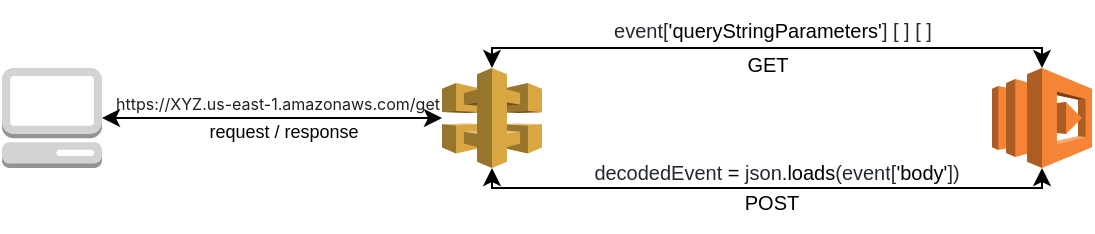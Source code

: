 <mxfile version="15.4.3" type="device"><diagram id="qe0Ff-P3O27UyBgQaJVh" name="Page-1"><mxGraphModel dx="865" dy="443" grid="1" gridSize="25" guides="1" tooltips="1" connect="1" arrows="1" fold="1" page="1" pageScale="1" pageWidth="850" pageHeight="1100" math="0" shadow="0"><root><mxCell id="0"/><mxCell id="1" parent="0"/><mxCell id="kZgdfSla2HynRtfzqu0Y-30" value="&lt;span style=&quot;color: rgb(33 , 33 , 33) ; font-family: &amp;#34;inter&amp;#34; , &amp;#34;opensans&amp;#34; , &amp;#34;helvetica&amp;#34; , &amp;#34;arial&amp;#34; , sans-serif ; text-align: left ; background-color: rgb(255 , 255 , 255)&quot;&gt;&lt;font style=&quot;font-size: 8px&quot;&gt;https://XYZ.us-east-1.amazonaws.com/get&lt;/font&gt;&lt;/span&gt;" style="text;html=1;strokeColor=none;fillColor=none;align=center;verticalAlign=middle;whiteSpace=wrap;rounded=0;fontSize=10;" parent="1" vertex="1"><mxGeometry x="119" y="327" width="198" height="30" as="geometry"/></mxCell><mxCell id="q8ppi3i6M8FPERfnysib-1" value="" style="outlineConnect=0;dashed=0;verticalLabelPosition=bottom;verticalAlign=top;align=center;html=1;shape=mxgraph.aws3.management_console;fillColor=#D2D3D3;gradientColor=none;" parent="1" vertex="1"><mxGeometry x="80" y="325" width="50" height="50" as="geometry"/></mxCell><mxCell id="q8ppi3i6M8FPERfnysib-83" value="" style="outlineConnect=0;dashed=0;verticalLabelPosition=bottom;verticalAlign=top;align=center;html=1;shape=mxgraph.aws3.api_gateway;fillColor=#D9A741;gradientColor=none;" parent="1" vertex="1"><mxGeometry x="300" y="325" width="50" height="50" as="geometry"/></mxCell><mxCell id="q8ppi3i6M8FPERfnysib-84" value="" style="outlineConnect=0;dashed=0;verticalLabelPosition=bottom;verticalAlign=top;align=center;html=1;shape=mxgraph.aws3.lambda;fillColor=#F58534;gradientColor=none;" parent="1" vertex="1"><mxGeometry x="575" y="325" width="50" height="50" as="geometry"/></mxCell><mxCell id="kZgdfSla2HynRtfzqu0Y-14" value="&lt;font style=&quot;font-size: 10px&quot;&gt;&lt;span class=&quot;pl-s1&quot; style=&quot;box-sizing: border-box ; color: rgb(36 , 41 , 47) ; background-color: rgb(255 , 255 , 255)&quot;&gt;event&lt;/span&gt;&lt;span style=&quot;color: rgb(36 , 41 , 47) ; background-color: rgb(255 , 255 , 255)&quot;&gt;[&lt;/span&gt;&lt;span class=&quot;pl-s&quot; style=&quot;box-sizing: border-box ; background-color: rgb(255 , 255 , 255)&quot;&gt;'queryStringParameters'&lt;/span&gt;&lt;span style=&quot;color: rgb(36 , 41 , 47) ; background-color: rgb(255 , 255 , 255)&quot;&gt;] [ ] [ ]&lt;/span&gt;&lt;/font&gt;" style="text;html=1;strokeColor=none;fillColor=none;align=center;verticalAlign=middle;whiteSpace=wrap;rounded=0;fontSize=9;" parent="1" vertex="1"><mxGeometry x="328" y="291" width="275" height="30" as="geometry"/></mxCell><mxCell id="kZgdfSla2HynRtfzqu0Y-19" value="&lt;font style=&quot;font-size: 10px&quot;&gt;&lt;span class=&quot;pl-s1&quot; style=&quot;box-sizing: border-box ; color: rgb(36 , 41 , 47) ; background-color: rgb(255 , 255 , 255)&quot;&gt;decodedEvent&lt;/span&gt;&lt;span style=&quot;color: rgb(36 , 41 , 47) ; background-color: rgb(255 , 255 , 255)&quot;&gt; &lt;/span&gt;&lt;span class=&quot;pl-c1&quot; style=&quot;box-sizing: border-box ; background-color: rgb(255 , 255 , 255)&quot;&gt;=&lt;/span&gt;&lt;span style=&quot;color: rgb(36 , 41 , 47) ; background-color: rgb(255 , 255 , 255)&quot;&gt; &lt;/span&gt;&lt;span class=&quot;pl-s1&quot; style=&quot;box-sizing: border-box ; color: rgb(36 , 41 , 47) ; background-color: rgb(255 , 255 , 255)&quot;&gt;json&lt;/span&gt;&lt;span style=&quot;color: rgb(36 , 41 , 47) ; background-color: rgb(255 , 255 , 255)&quot;&gt;.&lt;/span&gt;&lt;span class=&quot;pl-en&quot; style=&quot;box-sizing: border-box ; background-color: rgb(255 , 255 , 255)&quot;&gt;loads&lt;/span&gt;&lt;span style=&quot;color: rgb(36 , 41 , 47) ; background-color: rgb(255 , 255 , 255)&quot;&gt;(&lt;/span&gt;&lt;span class=&quot;pl-s1&quot; style=&quot;box-sizing: border-box ; color: rgb(36 , 41 , 47) ; background-color: rgb(255 , 255 , 255)&quot;&gt;event&lt;/span&gt;&lt;span style=&quot;color: rgb(36 , 41 , 47) ; background-color: rgb(255 , 255 , 255)&quot;&gt;[&lt;/span&gt;&lt;span class=&quot;pl-s&quot; style=&quot;box-sizing: border-box ; background-color: rgb(255 , 255 , 255)&quot;&gt;'body'&lt;/span&gt;&lt;span style=&quot;color: rgb(36 , 41 , 47) ; background-color: rgb(255 , 255 , 255)&quot;&gt;])&lt;/span&gt;&lt;/font&gt;" style="text;html=1;strokeColor=none;fillColor=none;align=center;verticalAlign=middle;whiteSpace=wrap;rounded=0;fontSize=9;" parent="1" vertex="1"><mxGeometry x="325" y="362" width="285" height="30" as="geometry"/></mxCell><mxCell id="kZgdfSla2HynRtfzqu0Y-22" value="" style="endArrow=classic;startArrow=classic;html=1;rounded=0;fontSize=9;edgeStyle=orthogonalEdgeStyle;entryX=0.5;entryY=0;entryDx=0;entryDy=0;entryPerimeter=0;exitX=0.5;exitY=0;exitDx=0;exitDy=0;exitPerimeter=0;" parent="1" source="q8ppi3i6M8FPERfnysib-83" target="q8ppi3i6M8FPERfnysib-84" edge="1"><mxGeometry width="50" height="50" relative="1" as="geometry"><mxPoint x="150" y="440" as="sourcePoint"/><mxPoint x="200" y="390" as="targetPoint"/></mxGeometry></mxCell><mxCell id="kZgdfSla2HynRtfzqu0Y-23" value="" style="endArrow=classic;startArrow=classic;html=1;rounded=0;fontSize=9;edgeStyle=orthogonalEdgeStyle;exitX=0.5;exitY=1;exitDx=0;exitDy=0;exitPerimeter=0;entryX=0.5;entryY=1;entryDx=0;entryDy=0;entryPerimeter=0;" parent="1" source="q8ppi3i6M8FPERfnysib-83" target="q8ppi3i6M8FPERfnysib-84" edge="1"><mxGeometry width="50" height="50" relative="1" as="geometry"><mxPoint x="325" y="450" as="sourcePoint"/><mxPoint x="375" y="400" as="targetPoint"/></mxGeometry></mxCell><mxCell id="kZgdfSla2HynRtfzqu0Y-24" value="&lt;font style=&quot;font-size: 10px&quot;&gt;GET&lt;/font&gt;" style="text;html=1;strokeColor=none;fillColor=none;align=center;verticalAlign=middle;whiteSpace=wrap;rounded=0;fontSize=9;" parent="1" vertex="1"><mxGeometry x="432.5" y="308" width="60" height="30" as="geometry"/></mxCell><mxCell id="kZgdfSla2HynRtfzqu0Y-26" value="&lt;font style=&quot;font-size: 10px&quot;&gt;POST&lt;/font&gt;" style="text;html=1;strokeColor=none;fillColor=none;align=center;verticalAlign=middle;whiteSpace=wrap;rounded=0;fontSize=9;" parent="1" vertex="1"><mxGeometry x="434.5" y="377" width="60" height="30" as="geometry"/></mxCell><mxCell id="kZgdfSla2HynRtfzqu0Y-27" value="" style="endArrow=classic;startArrow=classic;html=1;rounded=0;fontSize=9;edgeStyle=orthogonalEdgeStyle;" parent="1" source="q8ppi3i6M8FPERfnysib-1" target="q8ppi3i6M8FPERfnysib-83" edge="1"><mxGeometry width="50" height="50" relative="1" as="geometry"><mxPoint x="175" y="365" as="sourcePoint"/><mxPoint x="225" y="315" as="targetPoint"/></mxGeometry></mxCell><mxCell id="kZgdfSla2HynRtfzqu0Y-28" value="request / response" style="text;html=1;strokeColor=none;fillColor=none;align=center;verticalAlign=middle;whiteSpace=wrap;rounded=0;fontSize=9;" parent="1" vertex="1"><mxGeometry x="171" y="342" width="100" height="30" as="geometry"/></mxCell></root></mxGraphModel></diagram></mxfile>